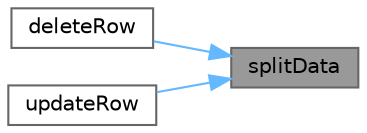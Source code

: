 digraph "splitData"
{
 // LATEX_PDF_SIZE
  bgcolor="transparent";
  edge [fontname=Helvetica,fontsize=10,labelfontname=Helvetica,labelfontsize=10];
  node [fontname=Helvetica,fontsize=10,shape=box,height=0.2,width=0.4];
  rankdir="RL";
  Node1 [id="Node000001",label="splitData",height=0.2,width=0.4,color="gray40", fillcolor="grey60", style="filled", fontcolor="black",tooltip=" "];
  Node1 -> Node2 [id="edge1_Node000001_Node000002",dir="back",color="steelblue1",style="solid",tooltip=" "];
  Node2 [id="Node000002",label="deleteRow",height=0.2,width=0.4,color="grey40", fillcolor="white", style="filled",URL="$snippets_8h.html#abc8a8d27d59923435671c296955d3789",tooltip=" "];
  Node1 -> Node3 [id="edge2_Node000001_Node000003",dir="back",color="steelblue1",style="solid",tooltip=" "];
  Node3 [id="Node000003",label="updateRow",height=0.2,width=0.4,color="grey40", fillcolor="white", style="filled",URL="$snippets_8h.html#afcf150167e14c5ebca50a99e0a799ced",tooltip=" "];
}
